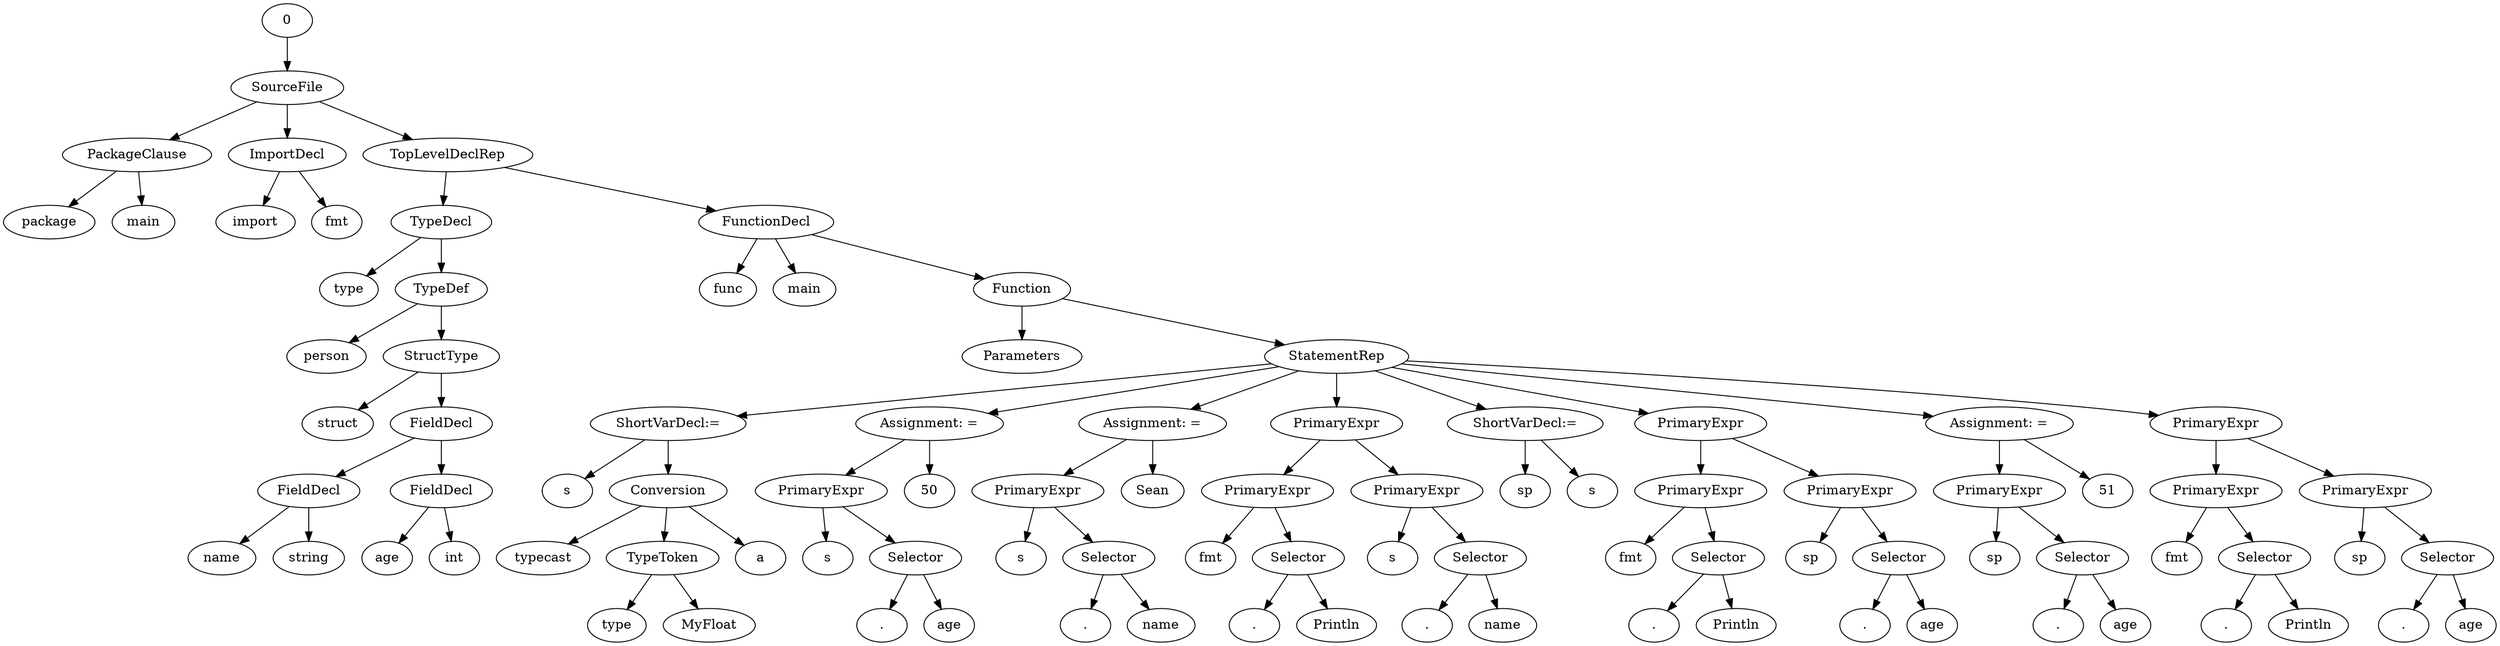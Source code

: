 strict digraph G {
1 [label="SourceFile"];
0 -> 1;
2 [label="PackageClause"];
1 -> 2;
3 [label="package"];
2 -> 3;
5 [label="main"];
2 -> 5;
7 [label="ImportDecl"];
1 -> 7;
8 [label="import"];
7 -> 8;
11 [label="fmt"];
7 -> 11;
12 [label="TopLevelDeclRep"];
1 -> 12;
16 [label="TypeDecl"];
12 -> 16;
17 [label="type"];
16 -> 17;
19 [label="TypeDef"];
16 -> 19;
20 [label="person"];
19 -> 20;
23 [label="StructType"];
19 -> 23;
24 [label="struct"];
23 -> 24;
25 [label="FieldDecl"];
23 -> 25;
27 [label="FieldDecl"];
25 -> 27;
29 [label="name"];
27 -> 29;
33 [label="string"];
27 -> 33;
34 [label="FieldDecl"];
25 -> 34;
36 [label="age"];
34 -> 36;
40 [label="int"];
34 -> 40;
42 [label="FunctionDecl"];
12 -> 42;
43 [label="func"];
42 -> 43;
45 [label="main"];
42 -> 45;
46 [label="Function"];
42 -> 46;
48 [label="Parameters"];
46 -> 48;
51 [label="StatementRep"];
46 -> 51;
54 [label="ShortVarDecl:="];
51 -> 54;
55 [label="s"];
54 -> 55;
59 [label="Conversion"];
54 -> 59;
60 [label="typecast"];
59 -> 60;
63 [label="TypeToken"];
59 -> 63;
64 [label="type"];
63 -> 64;
65 [label="MyFloat"];
63 -> 65;
71 [label="a"];
59 -> 71;
74 [label="Assignment: ="];
51 -> 74;
78 [label="PrimaryExpr"];
74 -> 78;
82 [label="s"];
78 -> 82;
83 [label="Selector"];
78 -> 83;
84 [label="."];
83 -> 84;
85 [label="age"];
83 -> 85;
93 [label="50"];
74 -> 93;
96 [label="Assignment: ="];
51 -> 96;
100 [label="PrimaryExpr"];
96 -> 100;
104 [label="s"];
100 -> 104;
105 [label="Selector"];
100 -> 105;
106 [label="."];
105 -> 106;
107 [label="name"];
105 -> 107;
115 [label="Sean"];
96 -> 115;
121 [label="PrimaryExpr"];
51 -> 121;
122 [label="PrimaryExpr"];
121 -> 122;
126 [label="fmt"];
122 -> 126;
127 [label="Selector"];
122 -> 127;
128 [label="."];
127 -> 128;
129 [label="Println"];
127 -> 129;
135 [label="PrimaryExpr"];
121 -> 135;
139 [label="s"];
135 -> 139;
140 [label="Selector"];
135 -> 140;
141 [label="."];
140 -> 141;
142 [label="name"];
140 -> 142;
145 [label="ShortVarDecl:="];
51 -> 145;
146 [label="sp"];
145 -> 146;
153 [label="s"];
145 -> 153;
159 [label="PrimaryExpr"];
51 -> 159;
160 [label="PrimaryExpr"];
159 -> 160;
164 [label="fmt"];
160 -> 164;
165 [label="Selector"];
160 -> 165;
166 [label="."];
165 -> 166;
167 [label="Println"];
165 -> 167;
173 [label="PrimaryExpr"];
159 -> 173;
177 [label="sp"];
173 -> 177;
178 [label="Selector"];
173 -> 178;
179 [label="."];
178 -> 179;
180 [label="age"];
178 -> 180;
183 [label="Assignment: ="];
51 -> 183;
187 [label="PrimaryExpr"];
183 -> 187;
191 [label="sp"];
187 -> 191;
192 [label="Selector"];
187 -> 192;
193 [label="."];
192 -> 193;
194 [label="age"];
192 -> 194;
202 [label="51"];
183 -> 202;
208 [label="PrimaryExpr"];
51 -> 208;
209 [label="PrimaryExpr"];
208 -> 209;
213 [label="fmt"];
209 -> 213;
214 [label="Selector"];
209 -> 214;
215 [label="."];
214 -> 215;
216 [label="Println"];
214 -> 216;
222 [label="PrimaryExpr"];
208 -> 222;
226 [label="sp"];
222 -> 226;
227 [label="Selector"];
222 -> 227;
228 [label="."];
227 -> 228;
229 [label="age"];
227 -> 229;
}
